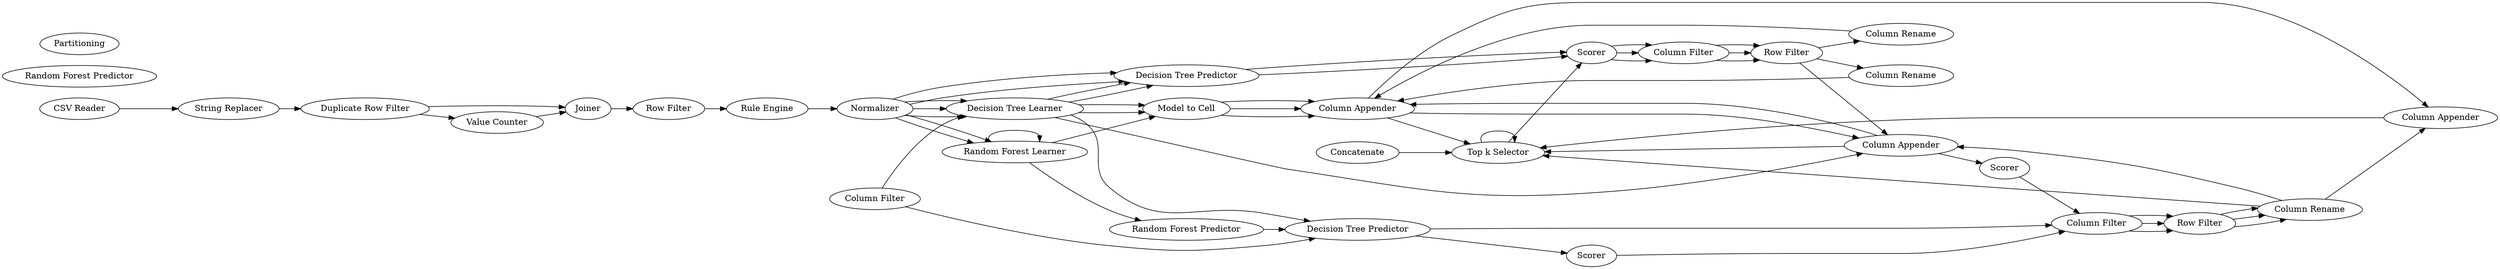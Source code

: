 digraph {
	3 [label="Random Forest Learner"]
	4 [label="Random Forest Predictor"]
	8 [label=Scorer]
	15 [label="Model to Cell"]
	16 [label="Column Appender"]
	18 [label="Column Filter"]
	19 [label="Row Filter"]
	20 [label="Random Forest Predictor"]
	21 [label=Scorer]
	147 [label="Column Appender"]
	150 [label="Column Filter"]
	151 [label="Row Filter"]
	152 [label="Column Rename"]
	153 [label="Column Rename"]
	1 [label="CSV Reader"]
	13 [label="Duplicate Row Filter"]
	108 [label="Value Counter"]
	109 [label=Joiner]
	110 [label="Row Filter"]
	129 [label="String Replacer"]
	133 [label="Rule Engine"]
	142 [label=Normalizer]
	143 [label=Partitioning]
	8 [label=Scorer]
	10 [label="Gradient Boosted Trees Learner"]
	11 [label="Gradient Boosted Trees Predictor"]
	15 [label="Model to Cell"]
	16 [label="Column Appender"]
	18 [label="Column Filter"]
	19 [label="Row Filter"]
	150 [label="Column Filter"]
	151 [label="Row Filter"]
	152 [label="Column Rename"]
	153 [label="Gradient Boosted Trees Predictor"]
	155 [label="Column Appender"]
	156 [label="Column Rename"]
	157 [label=Scorer]
	8 [label=Scorer]
	10 [label="Decision Tree Learner"]
	11 [label="Decision Tree Predictor"]
	12 [label="Column Filter"]
	15 [label="Model to Cell"]
	16 [label="Column Appender"]
	18 [label="Column Filter"]
	19 [label="Row Filter"]
	21 [label="Decision Tree Predictor"]
	22 [label=Scorer]
	150 [label="Column Filter"]
	151 [label="Row Filter"]
	152 [label="Column Rename"]
	153 [label="Column Appender"]
	154 [label="Column Rename"]
	146 [label=Concatenate]
	147 [label="Top k Selector"]
	3 -> 3
	3 -> 15
	3 -> 20
	147 -> 8
	8 -> 18
	15 -> 16
	16 -> 147
	18 -> 19
	19 -> 153
	20 -> 21
	21 -> 150
	150 -> 151
	151 -> 152
	152 -> 147
	153 -> 16
	1 -> 129
	13 -> 109
	13 -> 108
	108 -> 109
	109 -> 110
	110 -> 133
	129 -> 13
	133 -> 142
	142 -> 10
	8 -> 18
	10 -> 11
	10 -> 15
	10 -> 153
	11 -> 8
	15 -> 16
	16 -> 155
	18 -> 19
	19 -> 156
	150 -> 151
	151 -> 152
	152 -> 155
	153 -> 157
	156 -> 16
	157 -> 150
	8 -> 18
	10 -> 11
	10 -> 15
	10 -> 21
	11 -> 8
	12 -> 10
	12 -> 21
	15 -> 16
	16 -> 153
	18 -> 19
	19 -> 154
	21 -> 22
	22 -> 150
	150 -> 151
	151 -> 152
	152 -> 153
	154 -> 16
	146 -> 147
	147 -> 147
	142 -> 10
	142 -> 10
	142 -> 3
	142 -> 3
	142 -> 11
	142 -> 11
	155 -> 147
	153 -> 147
	rankdir=LR
}
